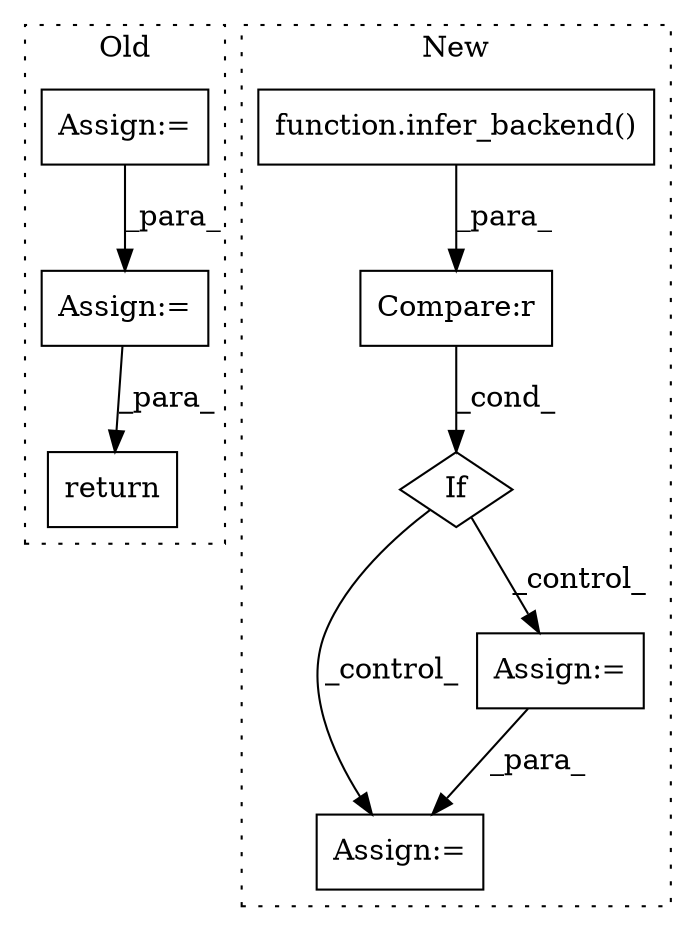digraph G {
subgraph cluster0 {
1 [label="return" a="93" s="4513" l="7" shape="box"];
6 [label="Assign:=" a="68" s="4417" l="3" shape="box"];
8 [label="Assign:=" a="68" s="4454" l="3" shape="box"];
label = "Old";
style="dotted";
}
subgraph cluster1 {
2 [label="function.infer_backend()" a="75" s="5109,5135" l="14,1" shape="box"];
3 [label="Assign:=" a="68" s="5431" l="3" shape="box"];
4 [label="If" a="96" s="5249" l="3" shape="diamond"];
5 [label="Compare:r" a="40" s="5252" l="16" shape="box"];
7 [label="Assign:=" a="68" s="5377" l="3" shape="box"];
label = "New";
style="dotted";
}
2 -> 5 [label="_para_"];
4 -> 3 [label="_control_"];
4 -> 7 [label="_control_"];
5 -> 4 [label="_cond_"];
6 -> 8 [label="_para_"];
7 -> 3 [label="_para_"];
8 -> 1 [label="_para_"];
}